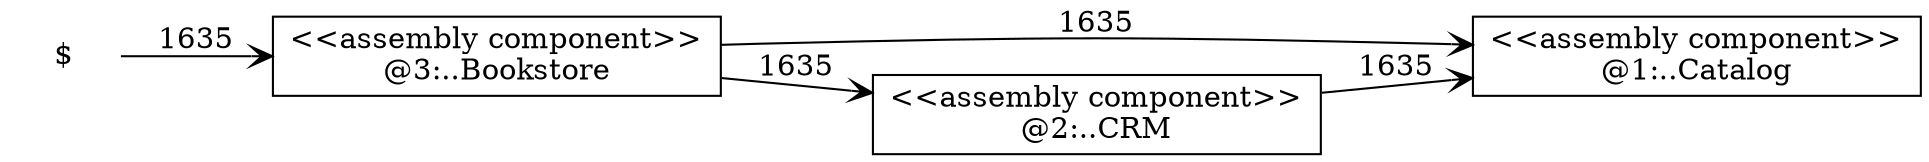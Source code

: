 digraph G {
 rankdir=LR;
"depNode_0" [label="$",shape="none"]

"depNode_1" [label="<<assembly component>>\n@1:..Catalog",shape="box",style="filled",color="#000000",fillcolor="white"]

"depNode_2" [label="<<assembly component>>\n@2:..CRM",shape="box",style="filled",color="#000000",fillcolor="white"]

"depNode_3" [label="<<assembly component>>\n@3:..Bookstore",shape="box",style="filled",color="#000000",fillcolor="white"]

depNode_0->depNode_3[label=1635, style="solid", arrowhead="open", color="#000000"]
depNode_2->depNode_1[label=1635, style="solid", arrowhead="open", color="#000000"]
depNode_3->depNode_2[label=1635, style="solid", arrowhead="open", color="#000000"]
depNode_3->depNode_1[label=1635, style="solid", arrowhead="open", color="#000000"]
}
